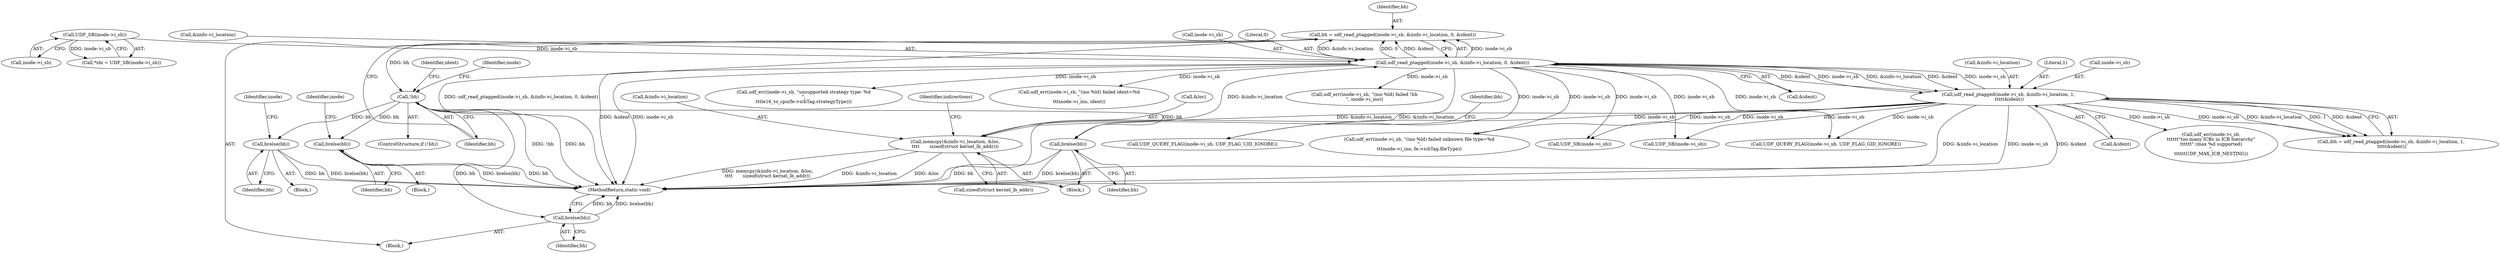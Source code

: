 digraph "0_linux_c03aa9f6e1f938618e6db2e23afef0574efeeb65@API" {
"1000131" [label="(Call,bh = udf_read_ptagged(inode->i_sb, &iinfo->i_location, 0, &ident))"];
"1000133" [label="(Call,udf_read_ptagged(inode->i_sb, &iinfo->i_location, 0, &ident))"];
"1000213" [label="(Call,udf_read_ptagged(inode->i_sb, &iinfo->i_location, 1,\n \t\t\t\t\t&ident))"];
"1000121" [label="(Call,UDF_SB(inode->i_sb))"];
"1000259" [label="(Call,memcpy(&iinfo->i_location, &loc,\n\t\t\t\t       sizeof(struct kernel_lb_addr)))"];
"1000145" [label="(Call,!bh)"];
"1000181" [label="(Call,brelse(bh))"];
"1000255" [label="(Call,brelse(bh))"];
"1000308" [label="(Call,brelse(bh))"];
"1001143" [label="(Call,brelse(bh))"];
"1000214" [label="(Call,inode->i_sb)"];
"1000142" [label="(Call,&ident)"];
"1000217" [label="(Call,&iinfo->i_location)"];
"1000255" [label="(Call,brelse(bh))"];
"1000274" [label="(Call,udf_err(inode->i_sb,\n\t\t\t\t\t\t\"too many ICBs in ICB hierarchy\"\n\t\t\t\t\t\t\" (max %d supported)\n\",\n\t\t\t\t\t\tUDF_MAX_ICB_NESTING))"];
"1000213" [label="(Call,udf_read_ptagged(inode->i_sb, &iinfo->i_location, 1,\n \t\t\t\t\t&ident))"];
"1001145" [label="(MethodReturn,static void)"];
"1000297" [label="(Call,udf_err(inode->i_sb, \"unsupported strategy type: %d\n\",\n\t\t\tle16_to_cpu(fe->icbTag.strategyType)))"];
"1000211" [label="(Call,ibh = udf_read_ptagged(inode->i_sb, &iinfo->i_location, 1,\n \t\t\t\t\t&ident))"];
"1000264" [label="(Call,&loc)"];
"1000271" [label="(Identifier,indirections)"];
"1000119" [label="(Call,*sbi = UDF_SB(inode->i_sb))"];
"1001143" [label="(Call,brelse(bh))"];
"1000254" [label="(Block,)"];
"1000311" [label="(Identifier,inode)"];
"1000172" [label="(Call,udf_err(inode->i_sb, \"(ino %ld) failed ident=%d\n\",\n\t\t\tinode->i_ino, ident))"];
"1000608" [label="(Call,UDF_QUERY_FLAG(inode->i_sb, UDF_FLAG_GID_IGNORE))"];
"1000162" [label="(Identifier,ident)"];
"1000105" [label="(Block,)"];
"1000266" [label="(Call,sizeof(struct kernel_lb_addr))"];
"1000258" [label="(Identifier,ibh)"];
"1000132" [label="(Identifier,bh)"];
"1000134" [label="(Call,inode->i_sb)"];
"1000589" [label="(Call,UDF_SB(inode->i_sb))"];
"1000122" [label="(Call,inode->i_sb)"];
"1000171" [label="(Block,)"];
"1000256" [label="(Identifier,bh)"];
"1000296" [label="(Block,)"];
"1000144" [label="(ControlStructure,if (!bh))"];
"1001144" [label="(Identifier,bh)"];
"1000574" [label="(Call,UDF_QUERY_FLAG(inode->i_sb, UDF_FLAG_UID_IGNORE))"];
"1000260" [label="(Call,&iinfo->i_location)"];
"1000141" [label="(Literal,0)"];
"1000150" [label="(Identifier,inode)"];
"1000181" [label="(Call,brelse(bh))"];
"1000308" [label="(Call,brelse(bh))"];
"1000222" [label="(Call,&ident)"];
"1000133" [label="(Call,udf_read_ptagged(inode->i_sb, &iinfo->i_location, 0, &ident))"];
"1000184" [label="(Identifier,inode)"];
"1000259" [label="(Call,memcpy(&iinfo->i_location, &loc,\n\t\t\t\t       sizeof(struct kernel_lb_addr)))"];
"1000131" [label="(Call,bh = udf_read_ptagged(inode->i_sb, &iinfo->i_location, 0, &ident))"];
"1001087" [label="(Call,udf_err(inode->i_sb, \"(ino %ld) failed unknown file type=%d\n\",\n\t\t\tinode->i_ino, fe->icbTag.fileType))"];
"1000182" [label="(Identifier,bh)"];
"1000121" [label="(Call,UDF_SB(inode->i_sb))"];
"1000137" [label="(Call,&iinfo->i_location)"];
"1000146" [label="(Identifier,bh)"];
"1000148" [label="(Call,udf_err(inode->i_sb, \"(ino %ld) failed !bh\n\", inode->i_ino))"];
"1000221" [label="(Literal,1)"];
"1000145" [label="(Call,!bh)"];
"1000623" [label="(Call,UDF_SB(inode->i_sb))"];
"1000309" [label="(Identifier,bh)"];
"1000131" -> "1000105"  [label="AST: "];
"1000131" -> "1000133"  [label="CFG: "];
"1000132" -> "1000131"  [label="AST: "];
"1000133" -> "1000131"  [label="AST: "];
"1000146" -> "1000131"  [label="CFG: "];
"1000131" -> "1001145"  [label="DDG: udf_read_ptagged(inode->i_sb, &iinfo->i_location, 0, &ident)"];
"1000133" -> "1000131"  [label="DDG: inode->i_sb"];
"1000133" -> "1000131"  [label="DDG: &iinfo->i_location"];
"1000133" -> "1000131"  [label="DDG: 0"];
"1000133" -> "1000131"  [label="DDG: &ident"];
"1000131" -> "1000145"  [label="DDG: bh"];
"1000133" -> "1000142"  [label="CFG: "];
"1000134" -> "1000133"  [label="AST: "];
"1000137" -> "1000133"  [label="AST: "];
"1000141" -> "1000133"  [label="AST: "];
"1000142" -> "1000133"  [label="AST: "];
"1000133" -> "1001145"  [label="DDG: &ident"];
"1000133" -> "1001145"  [label="DDG: inode->i_sb"];
"1000133" -> "1001145"  [label="DDG: &iinfo->i_location"];
"1000213" -> "1000133"  [label="DDG: inode->i_sb"];
"1000213" -> "1000133"  [label="DDG: &ident"];
"1000121" -> "1000133"  [label="DDG: inode->i_sb"];
"1000259" -> "1000133"  [label="DDG: &iinfo->i_location"];
"1000133" -> "1000148"  [label="DDG: inode->i_sb"];
"1000133" -> "1000172"  [label="DDG: inode->i_sb"];
"1000133" -> "1000213"  [label="DDG: inode->i_sb"];
"1000133" -> "1000213"  [label="DDG: &iinfo->i_location"];
"1000133" -> "1000213"  [label="DDG: &ident"];
"1000133" -> "1000297"  [label="DDG: inode->i_sb"];
"1000133" -> "1000574"  [label="DDG: inode->i_sb"];
"1000133" -> "1000589"  [label="DDG: inode->i_sb"];
"1000133" -> "1000608"  [label="DDG: inode->i_sb"];
"1000133" -> "1000623"  [label="DDG: inode->i_sb"];
"1000133" -> "1001087"  [label="DDG: inode->i_sb"];
"1000213" -> "1000211"  [label="AST: "];
"1000213" -> "1000222"  [label="CFG: "];
"1000214" -> "1000213"  [label="AST: "];
"1000217" -> "1000213"  [label="AST: "];
"1000221" -> "1000213"  [label="AST: "];
"1000222" -> "1000213"  [label="AST: "];
"1000211" -> "1000213"  [label="CFG: "];
"1000213" -> "1001145"  [label="DDG: &iinfo->i_location"];
"1000213" -> "1001145"  [label="DDG: inode->i_sb"];
"1000213" -> "1001145"  [label="DDG: &ident"];
"1000213" -> "1000211"  [label="DDG: inode->i_sb"];
"1000213" -> "1000211"  [label="DDG: &iinfo->i_location"];
"1000213" -> "1000211"  [label="DDG: 1"];
"1000213" -> "1000211"  [label="DDG: &ident"];
"1000213" -> "1000259"  [label="DDG: &iinfo->i_location"];
"1000213" -> "1000274"  [label="DDG: inode->i_sb"];
"1000213" -> "1000574"  [label="DDG: inode->i_sb"];
"1000213" -> "1000589"  [label="DDG: inode->i_sb"];
"1000213" -> "1000608"  [label="DDG: inode->i_sb"];
"1000213" -> "1000623"  [label="DDG: inode->i_sb"];
"1000213" -> "1001087"  [label="DDG: inode->i_sb"];
"1000121" -> "1000119"  [label="AST: "];
"1000121" -> "1000122"  [label="CFG: "];
"1000122" -> "1000121"  [label="AST: "];
"1000119" -> "1000121"  [label="CFG: "];
"1000121" -> "1000119"  [label="DDG: inode->i_sb"];
"1000259" -> "1000254"  [label="AST: "];
"1000259" -> "1000266"  [label="CFG: "];
"1000260" -> "1000259"  [label="AST: "];
"1000264" -> "1000259"  [label="AST: "];
"1000266" -> "1000259"  [label="AST: "];
"1000271" -> "1000259"  [label="CFG: "];
"1000259" -> "1001145"  [label="DDG: memcpy(&iinfo->i_location, &loc,\n\t\t\t\t       sizeof(struct kernel_lb_addr))"];
"1000259" -> "1001145"  [label="DDG: &iinfo->i_location"];
"1000259" -> "1001145"  [label="DDG: &loc"];
"1000145" -> "1000144"  [label="AST: "];
"1000145" -> "1000146"  [label="CFG: "];
"1000146" -> "1000145"  [label="AST: "];
"1000150" -> "1000145"  [label="CFG: "];
"1000162" -> "1000145"  [label="CFG: "];
"1000145" -> "1001145"  [label="DDG: !bh"];
"1000145" -> "1001145"  [label="DDG: bh"];
"1000145" -> "1000181"  [label="DDG: bh"];
"1000145" -> "1000255"  [label="DDG: bh"];
"1000145" -> "1000308"  [label="DDG: bh"];
"1000145" -> "1001143"  [label="DDG: bh"];
"1000181" -> "1000171"  [label="AST: "];
"1000181" -> "1000182"  [label="CFG: "];
"1000182" -> "1000181"  [label="AST: "];
"1000184" -> "1000181"  [label="CFG: "];
"1000181" -> "1001145"  [label="DDG: bh"];
"1000181" -> "1001145"  [label="DDG: brelse(bh)"];
"1000255" -> "1000254"  [label="AST: "];
"1000255" -> "1000256"  [label="CFG: "];
"1000256" -> "1000255"  [label="AST: "];
"1000258" -> "1000255"  [label="CFG: "];
"1000255" -> "1001145"  [label="DDG: brelse(bh)"];
"1000255" -> "1001145"  [label="DDG: bh"];
"1000308" -> "1000296"  [label="AST: "];
"1000308" -> "1000309"  [label="CFG: "];
"1000309" -> "1000308"  [label="AST: "];
"1000311" -> "1000308"  [label="CFG: "];
"1000308" -> "1001145"  [label="DDG: bh"];
"1000308" -> "1001145"  [label="DDG: brelse(bh)"];
"1001143" -> "1000105"  [label="AST: "];
"1001143" -> "1001144"  [label="CFG: "];
"1001144" -> "1001143"  [label="AST: "];
"1001145" -> "1001143"  [label="CFG: "];
"1001143" -> "1001145"  [label="DDG: bh"];
"1001143" -> "1001145"  [label="DDG: brelse(bh)"];
}
